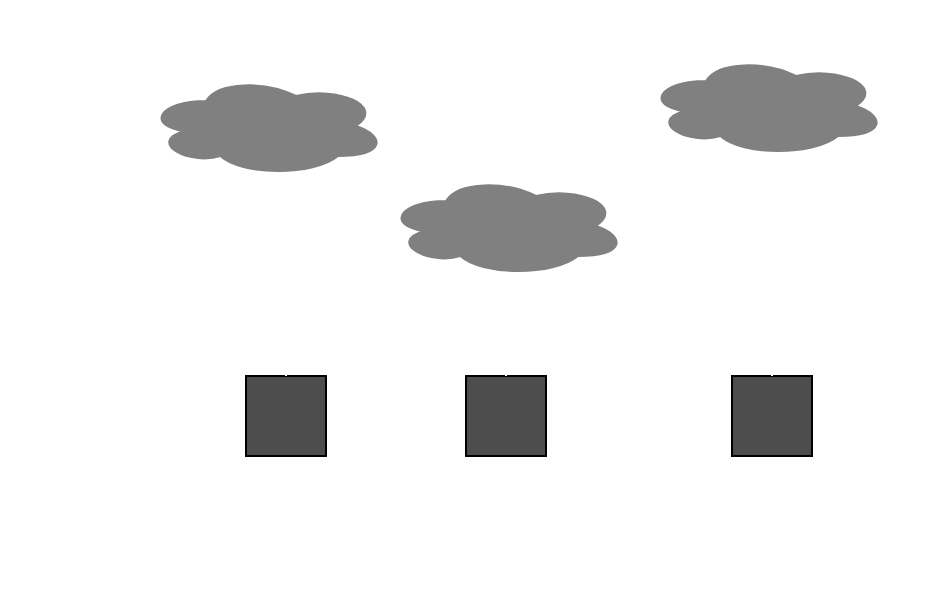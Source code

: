 <mxfile version="14.2.4" type="embed">
    <diagram id="C0RQ5HsRdr0WlV9g2e3y" name="Page-1">
        <mxGraphModel dx="464" dy="427" grid="1" gridSize="10" guides="1" tooltips="1" connect="1" arrows="1" fold="1" page="1" pageScale="1" pageWidth="827" pageHeight="1169" math="0" shadow="0">
            <root>
                <mxCell id="0"/>
                <mxCell id="1" parent="0"/>
                <mxCell id="18" value="" style="endArrow=none;dashed=1;html=1;dashPattern=1 3;strokeWidth=2;fontColor=#FFFFFF;strokeColor=#FFFFFF;" parent="1" edge="1">
                    <mxGeometry width="50" height="50" relative="1" as="geometry">
                        <mxPoint x="60" y="240" as="sourcePoint"/>
                        <mxPoint x="480" y="240" as="targetPoint"/>
                    </mxGeometry>
                </mxCell>
                <mxCell id="2" value="" style="ellipse;shape=cloud;whiteSpace=wrap;html=1;fillColor=#808080;strokeColor=#808080;" parent="1" vertex="1">
                    <mxGeometry x="80" y="70" width="120" height="50" as="geometry"/>
                </mxCell>
                <mxCell id="3" value="" style="endArrow=classic;html=1;fontColor=#FFFFFF;strokeColor=#FFFFFF;" parent="1" edge="1">
                    <mxGeometry width="50" height="50" relative="1" as="geometry">
                        <mxPoint x="60" y="320" as="sourcePoint"/>
                        <mxPoint x="60" y="40" as="targetPoint"/>
                    </mxGeometry>
                </mxCell>
                <mxCell id="4" value="&lt;font style=&quot;font-size: 32px&quot;&gt;z&lt;/font&gt;" style="text;html=1;strokeColor=none;fillColor=none;align=center;verticalAlign=middle;whiteSpace=wrap;rounded=0;fontColor=#FFFFFF;" parent="1" vertex="1">
                    <mxGeometry x="20" y="120" width="40" height="20" as="geometry"/>
                </mxCell>
                <mxCell id="5" value="" style="ellipse;shape=cloud;whiteSpace=wrap;html=1;fillColor=#808080;strokeColor=#808080;" parent="1" vertex="1">
                    <mxGeometry x="200" y="120" width="120" height="50" as="geometry"/>
                </mxCell>
                <mxCell id="6" value="" style="ellipse;shape=cloud;whiteSpace=wrap;html=1;fillColor=#808080;strokeColor=#808080;" parent="1" vertex="1">
                    <mxGeometry x="330" y="60" width="120" height="50" as="geometry"/>
                </mxCell>
                <mxCell id="7" value="" style="whiteSpace=wrap;html=1;aspect=fixed;fillColor=#4D4D4D;" parent="1" vertex="1">
                    <mxGeometry x="130" y="220" width="40" height="40" as="geometry"/>
                </mxCell>
                <mxCell id="9" value="" style="endArrow=none;html=1;fontColor=#FFFFFF;strokeColor=#FFFFFF;" parent="1" edge="1">
                    <mxGeometry width="50" height="50" relative="1" as="geometry">
                        <mxPoint x="50" y="239.83" as="sourcePoint"/>
                        <mxPoint x="70" y="239.83" as="targetPoint"/>
                    </mxGeometry>
                </mxCell>
                <mxCell id="10" value="&lt;font style=&quot;font-size: 24px&quot;&gt;5km&lt;/font&gt;" style="text;html=1;strokeColor=none;fillColor=none;align=center;verticalAlign=middle;whiteSpace=wrap;rounded=0;fontColor=#FFFFFF;" parent="1" vertex="1">
                    <mxGeometry x="10" y="200" width="40" height="20" as="geometry"/>
                </mxCell>
                <mxCell id="11" value="" style="endArrow=classic;html=1;exitX=0.5;exitY=0;exitDx=0;exitDy=0;fontColor=#FFFFFF;strokeColor=#FFFFFF;" parent="1" source="7" edge="1">
                    <mxGeometry width="50" height="50" relative="1" as="geometry">
                        <mxPoint x="210" y="240" as="sourcePoint"/>
                        <mxPoint x="150" y="130" as="targetPoint"/>
                        <Array as="points">
                            <mxPoint x="150" y="170"/>
                        </Array>
                    </mxGeometry>
                </mxCell>
                <mxCell id="12" value="" style="whiteSpace=wrap;html=1;aspect=fixed;fillColor=#4D4D4D;" parent="1" vertex="1">
                    <mxGeometry x="240" y="220" width="40" height="40" as="geometry"/>
                </mxCell>
                <mxCell id="13" value="" style="endArrow=classic;html=1;exitX=0.5;exitY=0;exitDx=0;exitDy=0;fontColor=#FFFFFF;strokeColor=#FFFFFF;" parent="1" source="12" edge="1">
                    <mxGeometry width="50" height="50" relative="1" as="geometry">
                        <mxPoint x="320" y="240" as="sourcePoint"/>
                        <mxPoint x="260" y="170" as="targetPoint"/>
                        <Array as="points">
                            <mxPoint x="260" y="170"/>
                        </Array>
                    </mxGeometry>
                </mxCell>
                <mxCell id="14" value="" style="whiteSpace=wrap;html=1;aspect=fixed;fillColor=#4D4D4D;" parent="1" vertex="1">
                    <mxGeometry x="373" y="220" width="40" height="40" as="geometry"/>
                </mxCell>
                <mxCell id="16" value="" style="endArrow=classic;html=1;exitX=0.5;exitY=0;exitDx=0;exitDy=0;fontColor=#FFFFFF;strokeColor=#FFFFFF;" parent="1" source="14" edge="1">
                    <mxGeometry width="50" height="50" relative="1" as="geometry">
                        <mxPoint x="392.66" y="160" as="sourcePoint"/>
                        <mxPoint x="392.66" y="110" as="targetPoint"/>
                        <Array as="points">
                            <mxPoint x="392.66" y="110"/>
                        </Array>
                    </mxGeometry>
                </mxCell>
                <mxCell id="17" value="&lt;font style=&quot;font-size: 24px&quot;&gt;Parcel&lt;/font&gt;" style="text;html=1;strokeColor=none;fillColor=none;align=center;verticalAlign=middle;whiteSpace=wrap;rounded=0;fontColor=#FFFFFF;" parent="1" vertex="1">
                    <mxGeometry x="120" y="270" width="40" height="20" as="geometry"/>
                </mxCell>
            </root>
        </mxGraphModel>
    </diagram>
</mxfile>
